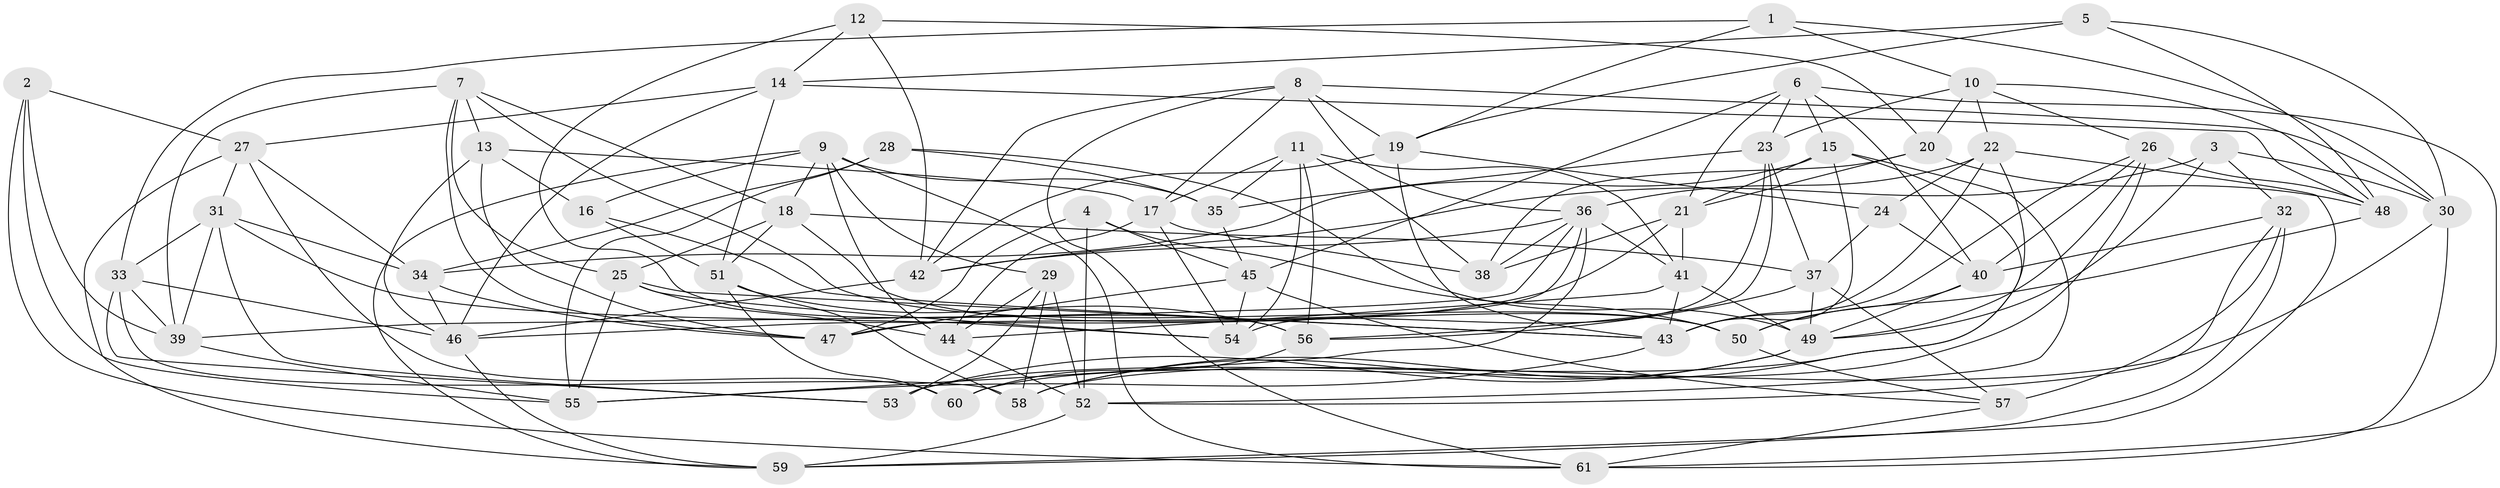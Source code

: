 // original degree distribution, {4: 1.0}
// Generated by graph-tools (version 1.1) at 2025/03/03/09/25 03:03:09]
// undirected, 61 vertices, 173 edges
graph export_dot {
graph [start="1"]
  node [color=gray90,style=filled];
  1;
  2;
  3;
  4;
  5;
  6;
  7;
  8;
  9;
  10;
  11;
  12;
  13;
  14;
  15;
  16;
  17;
  18;
  19;
  20;
  21;
  22;
  23;
  24;
  25;
  26;
  27;
  28;
  29;
  30;
  31;
  32;
  33;
  34;
  35;
  36;
  37;
  38;
  39;
  40;
  41;
  42;
  43;
  44;
  45;
  46;
  47;
  48;
  49;
  50;
  51;
  52;
  53;
  54;
  55;
  56;
  57;
  58;
  59;
  60;
  61;
  1 -- 10 [weight=1.0];
  1 -- 19 [weight=1.0];
  1 -- 30 [weight=1.0];
  1 -- 33 [weight=1.0];
  2 -- 27 [weight=1.0];
  2 -- 39 [weight=1.0];
  2 -- 55 [weight=1.0];
  2 -- 61 [weight=1.0];
  3 -- 30 [weight=1.0];
  3 -- 32 [weight=1.0];
  3 -- 42 [weight=1.0];
  3 -- 49 [weight=1.0];
  4 -- 45 [weight=1.0];
  4 -- 47 [weight=1.0];
  4 -- 50 [weight=1.0];
  4 -- 52 [weight=1.0];
  5 -- 14 [weight=1.0];
  5 -- 19 [weight=1.0];
  5 -- 30 [weight=1.0];
  5 -- 48 [weight=1.0];
  6 -- 15 [weight=1.0];
  6 -- 21 [weight=1.0];
  6 -- 23 [weight=1.0];
  6 -- 40 [weight=1.0];
  6 -- 45 [weight=1.0];
  6 -- 61 [weight=1.0];
  7 -- 13 [weight=1.0];
  7 -- 18 [weight=1.0];
  7 -- 25 [weight=1.0];
  7 -- 39 [weight=1.0];
  7 -- 47 [weight=1.0];
  7 -- 50 [weight=1.0];
  8 -- 17 [weight=1.0];
  8 -- 19 [weight=1.0];
  8 -- 30 [weight=1.0];
  8 -- 36 [weight=1.0];
  8 -- 42 [weight=1.0];
  8 -- 61 [weight=1.0];
  9 -- 16 [weight=1.0];
  9 -- 18 [weight=1.0];
  9 -- 29 [weight=1.0];
  9 -- 35 [weight=2.0];
  9 -- 44 [weight=1.0];
  9 -- 59 [weight=1.0];
  9 -- 61 [weight=1.0];
  10 -- 20 [weight=1.0];
  10 -- 22 [weight=1.0];
  10 -- 23 [weight=1.0];
  10 -- 26 [weight=1.0];
  10 -- 48 [weight=1.0];
  11 -- 17 [weight=1.0];
  11 -- 35 [weight=1.0];
  11 -- 38 [weight=1.0];
  11 -- 41 [weight=1.0];
  11 -- 54 [weight=1.0];
  11 -- 56 [weight=1.0];
  12 -- 14 [weight=1.0];
  12 -- 20 [weight=1.0];
  12 -- 42 [weight=1.0];
  12 -- 56 [weight=1.0];
  13 -- 16 [weight=1.0];
  13 -- 17 [weight=1.0];
  13 -- 46 [weight=2.0];
  13 -- 47 [weight=1.0];
  14 -- 27 [weight=1.0];
  14 -- 46 [weight=1.0];
  14 -- 48 [weight=1.0];
  14 -- 51 [weight=1.0];
  15 -- 21 [weight=1.0];
  15 -- 34 [weight=1.0];
  15 -- 43 [weight=1.0];
  15 -- 52 [weight=1.0];
  15 -- 58 [weight=1.0];
  16 -- 43 [weight=1.0];
  16 -- 51 [weight=1.0];
  17 -- 38 [weight=1.0];
  17 -- 44 [weight=1.0];
  17 -- 54 [weight=1.0];
  18 -- 25 [weight=1.0];
  18 -- 37 [weight=1.0];
  18 -- 50 [weight=1.0];
  18 -- 51 [weight=1.0];
  19 -- 24 [weight=1.0];
  19 -- 42 [weight=1.0];
  19 -- 43 [weight=1.0];
  20 -- 21 [weight=1.0];
  20 -- 38 [weight=2.0];
  20 -- 48 [weight=1.0];
  21 -- 38 [weight=1.0];
  21 -- 41 [weight=1.0];
  21 -- 46 [weight=1.0];
  22 -- 24 [weight=1.0];
  22 -- 36 [weight=1.0];
  22 -- 43 [weight=1.0];
  22 -- 53 [weight=1.0];
  22 -- 59 [weight=1.0];
  23 -- 35 [weight=1.0];
  23 -- 37 [weight=1.0];
  23 -- 54 [weight=1.0];
  23 -- 56 [weight=1.0];
  24 -- 37 [weight=1.0];
  24 -- 40 [weight=1.0];
  25 -- 43 [weight=1.0];
  25 -- 44 [weight=1.0];
  25 -- 54 [weight=1.0];
  25 -- 55 [weight=1.0];
  26 -- 40 [weight=1.0];
  26 -- 43 [weight=1.0];
  26 -- 48 [weight=1.0];
  26 -- 49 [weight=1.0];
  26 -- 60 [weight=1.0];
  27 -- 31 [weight=1.0];
  27 -- 34 [weight=1.0];
  27 -- 59 [weight=1.0];
  27 -- 60 [weight=1.0];
  28 -- 34 [weight=1.0];
  28 -- 35 [weight=1.0];
  28 -- 49 [weight=1.0];
  28 -- 55 [weight=1.0];
  29 -- 44 [weight=1.0];
  29 -- 52 [weight=1.0];
  29 -- 53 [weight=2.0];
  29 -- 58 [weight=1.0];
  30 -- 58 [weight=1.0];
  30 -- 61 [weight=1.0];
  31 -- 33 [weight=1.0];
  31 -- 34 [weight=1.0];
  31 -- 39 [weight=1.0];
  31 -- 53 [weight=1.0];
  31 -- 54 [weight=1.0];
  32 -- 40 [weight=1.0];
  32 -- 52 [weight=1.0];
  32 -- 57 [weight=2.0];
  32 -- 59 [weight=1.0];
  33 -- 39 [weight=1.0];
  33 -- 46 [weight=1.0];
  33 -- 53 [weight=1.0];
  33 -- 58 [weight=1.0];
  34 -- 46 [weight=1.0];
  34 -- 47 [weight=1.0];
  35 -- 45 [weight=1.0];
  36 -- 38 [weight=1.0];
  36 -- 39 [weight=1.0];
  36 -- 41 [weight=1.0];
  36 -- 42 [weight=1.0];
  36 -- 47 [weight=1.0];
  36 -- 55 [weight=1.0];
  37 -- 49 [weight=1.0];
  37 -- 56 [weight=1.0];
  37 -- 57 [weight=1.0];
  39 -- 55 [weight=1.0];
  40 -- 49 [weight=1.0];
  40 -- 50 [weight=1.0];
  41 -- 43 [weight=1.0];
  41 -- 44 [weight=1.0];
  41 -- 49 [weight=1.0];
  42 -- 46 [weight=1.0];
  43 -- 55 [weight=1.0];
  44 -- 52 [weight=1.0];
  45 -- 47 [weight=1.0];
  45 -- 54 [weight=1.0];
  45 -- 57 [weight=1.0];
  46 -- 59 [weight=1.0];
  48 -- 50 [weight=1.0];
  49 -- 53 [weight=1.0];
  49 -- 58 [weight=1.0];
  50 -- 57 [weight=1.0];
  51 -- 56 [weight=1.0];
  51 -- 58 [weight=1.0];
  51 -- 60 [weight=1.0];
  52 -- 59 [weight=1.0];
  56 -- 60 [weight=1.0];
  57 -- 61 [weight=1.0];
}
